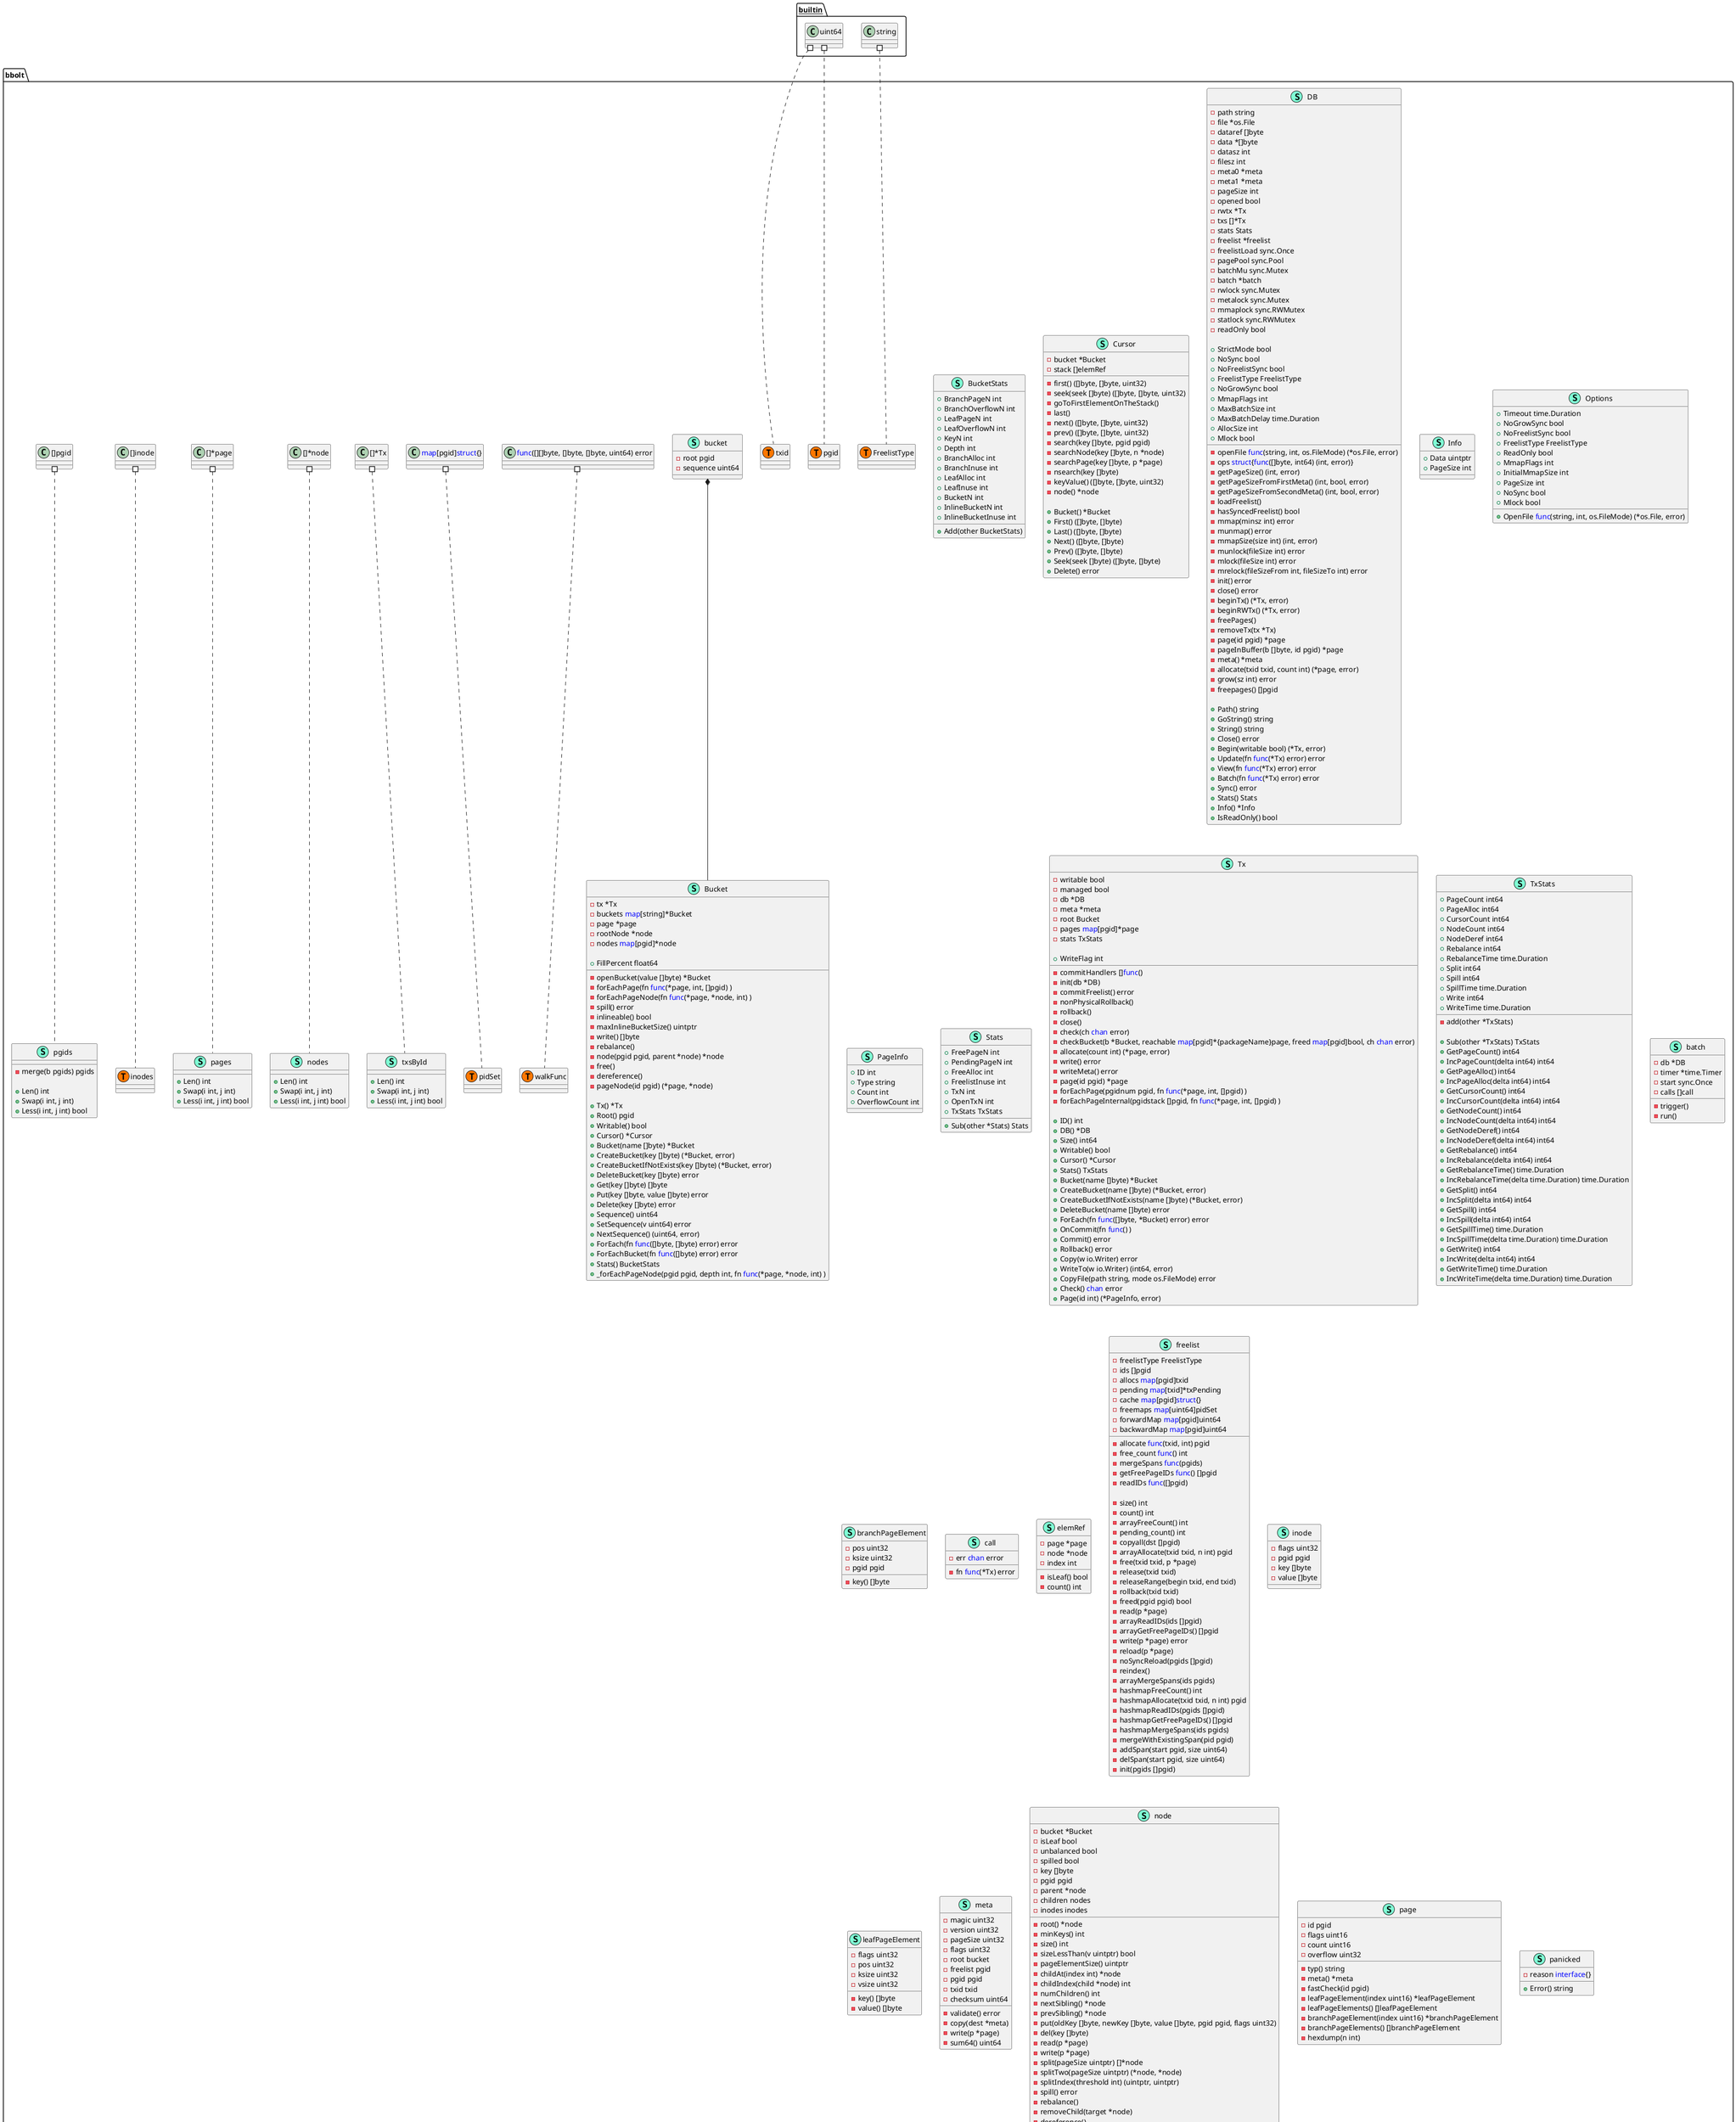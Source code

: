 @startuml
namespace bbolt {
    class Bucket << (S,Aquamarine) >> {
        - tx *Tx
        - buckets <font color=blue>map</font>[string]*Bucket
        - page *page
        - rootNode *node
        - nodes <font color=blue>map</font>[pgid]*node

        + FillPercent float64

        - openBucket(value []byte) *Bucket
        - forEachPage(fn <font color=blue>func</font>(*page, int, []pgid) ) 
        - forEachPageNode(fn <font color=blue>func</font>(*page, *node, int) ) 
        - spill() error
        - inlineable() bool
        - maxInlineBucketSize() uintptr
        - write() []byte
        - rebalance() 
        - node(pgid pgid, parent *node) *node
        - free() 
        - dereference() 
        - pageNode(id pgid) (*page, *node)

        + Tx() *Tx
        + Root() pgid
        + Writable() bool
        + Cursor() *Cursor
        + Bucket(name []byte) *Bucket
        + CreateBucket(key []byte) (*Bucket, error)
        + CreateBucketIfNotExists(key []byte) (*Bucket, error)
        + DeleteBucket(key []byte) error
        + Get(key []byte) []byte
        + Put(key []byte, value []byte) error
        + Delete(key []byte) error
        + Sequence() uint64
        + SetSequence(v uint64) error
        + NextSequence() (uint64, error)
        + ForEach(fn <font color=blue>func</font>([]byte, []byte) error) error
        + ForEachBucket(fn <font color=blue>func</font>([]byte) error) error
        + Stats() BucketStats
        + _forEachPageNode(pgid pgid, depth int, fn <font color=blue>func</font>(*page, *node, int) ) 

    }
    class BucketStats << (S,Aquamarine) >> {
        + BranchPageN int
        + BranchOverflowN int
        + LeafPageN int
        + LeafOverflowN int
        + KeyN int
        + Depth int
        + BranchAlloc int
        + BranchInuse int
        + LeafAlloc int
        + LeafInuse int
        + BucketN int
        + InlineBucketN int
        + InlineBucketInuse int

        + Add(other BucketStats) 

    }
    class Cursor << (S,Aquamarine) >> {
        - bucket *Bucket
        - stack []elemRef

        - first() ([]byte, []byte, uint32)
        - seek(seek []byte) ([]byte, []byte, uint32)
        - goToFirstElementOnTheStack() 
        - last() 
        - next() ([]byte, []byte, uint32)
        - prev() ([]byte, []byte, uint32)
        - search(key []byte, pgid pgid) 
        - searchNode(key []byte, n *node) 
        - searchPage(key []byte, p *page) 
        - nsearch(key []byte) 
        - keyValue() ([]byte, []byte, uint32)
        - node() *node

        + Bucket() *Bucket
        + First() ([]byte, []byte)
        + Last() ([]byte, []byte)
        + Next() ([]byte, []byte)
        + Prev() ([]byte, []byte)
        + Seek(seek []byte) ([]byte, []byte)
        + Delete() error

    }
    class DB << (S,Aquamarine) >> {
        - path string
        - openFile <font color=blue>func</font>(string, int, os.FileMode) (*os.File, error)
        - file *os.File
        - dataref []byte
        - data *[]byte
        - datasz int
        - filesz int
        - meta0 *meta
        - meta1 *meta
        - pageSize int
        - opened bool
        - rwtx *Tx
        - txs []*Tx
        - stats Stats
        - freelist *freelist
        - freelistLoad sync.Once
        - pagePool sync.Pool
        - batchMu sync.Mutex
        - batch *batch
        - rwlock sync.Mutex
        - metalock sync.Mutex
        - mmaplock sync.RWMutex
        - statlock sync.RWMutex
        - ops <font color=blue>struct</font>{<font color=blue>func</font>([]byte, int64) (int, error)}
        - readOnly bool

        + StrictMode bool
        + NoSync bool
        + NoFreelistSync bool
        + FreelistType FreelistType
        + NoGrowSync bool
        + MmapFlags int
        + MaxBatchSize int
        + MaxBatchDelay time.Duration
        + AllocSize int
        + Mlock bool

        - getPageSize() (int, error)
        - getPageSizeFromFirstMeta() (int, bool, error)
        - getPageSizeFromSecondMeta() (int, bool, error)
        - loadFreelist() 
        - hasSyncedFreelist() bool
        - mmap(minsz int) error
        - munmap() error
        - mmapSize(size int) (int, error)
        - munlock(fileSize int) error
        - mlock(fileSize int) error
        - mrelock(fileSizeFrom int, fileSizeTo int) error
        - init() error
        - close() error
        - beginTx() (*Tx, error)
        - beginRWTx() (*Tx, error)
        - freePages() 
        - removeTx(tx *Tx) 
        - page(id pgid) *page
        - pageInBuffer(b []byte, id pgid) *page
        - meta() *meta
        - allocate(txid txid, count int) (*page, error)
        - grow(sz int) error
        - freepages() []pgid

        + Path() string
        + GoString() string
        + String() string
        + Close() error
        + Begin(writable bool) (*Tx, error)
        + Update(fn <font color=blue>func</font>(*Tx) error) error
        + View(fn <font color=blue>func</font>(*Tx) error) error
        + Batch(fn <font color=blue>func</font>(*Tx) error) error
        + Sync() error
        + Stats() Stats
        + Info() *Info
        + IsReadOnly() bool

    }
    class Info << (S,Aquamarine) >> {
        + Data uintptr
        + PageSize int

    }
    class Options << (S,Aquamarine) >> {
        + Timeout time.Duration
        + NoGrowSync bool
        + NoFreelistSync bool
        + FreelistType FreelistType
        + ReadOnly bool
        + MmapFlags int
        + InitialMmapSize int
        + PageSize int
        + NoSync bool
        + OpenFile <font color=blue>func</font>(string, int, os.FileMode) (*os.File, error)
        + Mlock bool

    }
    class PageInfo << (S,Aquamarine) >> {
        + ID int
        + Type string
        + Count int
        + OverflowCount int

    }
    class Stats << (S,Aquamarine) >> {
        + FreePageN int
        + PendingPageN int
        + FreeAlloc int
        + FreelistInuse int
        + TxN int
        + OpenTxN int
        + TxStats TxStats

        + Sub(other *Stats) Stats

    }
    class Tx << (S,Aquamarine) >> {
        - writable bool
        - managed bool
        - db *DB
        - meta *meta
        - root Bucket
        - pages <font color=blue>map</font>[pgid]*page
        - stats TxStats
        - commitHandlers []<font color=blue>func</font>() 

        + WriteFlag int

        - init(db *DB) 
        - commitFreelist() error
        - nonPhysicalRollback() 
        - rollback() 
        - close() 
        - check(ch <font color=blue>chan</font> error) 
        - checkBucket(b *Bucket, reachable <font color=blue>map</font>[pgid]*{packageName}page, freed <font color=blue>map</font>[pgid]bool, ch <font color=blue>chan</font> error) 
        - allocate(count int) (*page, error)
        - write() error
        - writeMeta() error
        - page(id pgid) *page
        - forEachPage(pgidnum pgid, fn <font color=blue>func</font>(*page, int, []pgid) ) 
        - forEachPageInternal(pgidstack []pgid, fn <font color=blue>func</font>(*page, int, []pgid) ) 

        + ID() int
        + DB() *DB
        + Size() int64
        + Writable() bool
        + Cursor() *Cursor
        + Stats() TxStats
        + Bucket(name []byte) *Bucket
        + CreateBucket(name []byte) (*Bucket, error)
        + CreateBucketIfNotExists(name []byte) (*Bucket, error)
        + DeleteBucket(name []byte) error
        + ForEach(fn <font color=blue>func</font>([]byte, *Bucket) error) error
        + OnCommit(fn <font color=blue>func</font>() ) 
        + Commit() error
        + Rollback() error
        + Copy(w io.Writer) error
        + WriteTo(w io.Writer) (int64, error)
        + CopyFile(path string, mode os.FileMode) error
        + Check() <font color=blue>chan</font> error
        + Page(id int) (*PageInfo, error)

    }
    class TxStats << (S,Aquamarine) >> {
        + PageCount int64
        + PageAlloc int64
        + CursorCount int64
        + NodeCount int64
        + NodeDeref int64
        + Rebalance int64
        + RebalanceTime time.Duration
        + Split int64
        + Spill int64
        + SpillTime time.Duration
        + Write int64
        + WriteTime time.Duration

        - add(other *TxStats) 

        + Sub(other *TxStats) TxStats
        + GetPageCount() int64
        + IncPageCount(delta int64) int64
        + GetPageAlloc() int64
        + IncPageAlloc(delta int64) int64
        + GetCursorCount() int64
        + IncCursorCount(delta int64) int64
        + GetNodeCount() int64
        + IncNodeCount(delta int64) int64
        + GetNodeDeref() int64
        + IncNodeDeref(delta int64) int64
        + GetRebalance() int64
        + IncRebalance(delta int64) int64
        + GetRebalanceTime() time.Duration
        + IncRebalanceTime(delta time.Duration) time.Duration
        + GetSplit() int64
        + IncSplit(delta int64) int64
        + GetSpill() int64
        + IncSpill(delta int64) int64
        + GetSpillTime() time.Duration
        + IncSpillTime(delta time.Duration) time.Duration
        + GetWrite() int64
        + IncWrite(delta int64) int64
        + GetWriteTime() time.Duration
        + IncWriteTime(delta time.Duration) time.Duration

    }
    class batch << (S,Aquamarine) >> {
        - db *DB
        - timer *time.Timer
        - start sync.Once
        - calls []call

        - trigger() 
        - run() 

    }
    class bbolt.FreelistType << (T, #FF7700) >>  {
    }
    class bbolt.inodes << (T, #FF7700) >>  {
    }
    class bbolt.nodes << (T, #FF7700) >>  {
    }
    class bbolt.pages << (T, #FF7700) >>  {
    }
    class bbolt.pgid << (T, #FF7700) >>  {
    }
    class bbolt.pgids << (T, #FF7700) >>  {
    }
    class bbolt.pidSet << (T, #FF7700) >>  {
    }
    class bbolt.txid << (T, #FF7700) >>  {
    }
    class bbolt.txsById << (T, #FF7700) >>  {
    }
    class bbolt.walkFunc << (T, #FF7700) >>  {
    }
    class branchPageElement << (S,Aquamarine) >> {
        - pos uint32
        - ksize uint32
        - pgid pgid

        - key() []byte

    }
    class bucket << (S,Aquamarine) >> {
        - root pgid
        - sequence uint64

    }
    class call << (S,Aquamarine) >> {
        - fn <font color=blue>func</font>(*Tx) error
        - err <font color=blue>chan</font> error

    }
    class elemRef << (S,Aquamarine) >> {
        - page *page
        - node *node
        - index int

        - isLeaf() bool
        - count() int

    }
    class freelist << (S,Aquamarine) >> {
        - freelistType FreelistType
        - ids []pgid
        - allocs <font color=blue>map</font>[pgid]txid
        - pending <font color=blue>map</font>[txid]*txPending
        - cache <font color=blue>map</font>[pgid]<font color=blue>struct</font>{}
        - freemaps <font color=blue>map</font>[uint64]pidSet
        - forwardMap <font color=blue>map</font>[pgid]uint64
        - backwardMap <font color=blue>map</font>[pgid]uint64
        - allocate <font color=blue>func</font>(txid, int) pgid
        - free_count <font color=blue>func</font>() int
        - mergeSpans <font color=blue>func</font>(pgids) 
        - getFreePageIDs <font color=blue>func</font>() []pgid
        - readIDs <font color=blue>func</font>([]pgid) 

        - size() int
        - count() int
        - arrayFreeCount() int
        - pending_count() int
        - copyall(dst []pgid) 
        - arrayAllocate(txid txid, n int) pgid
        - free(txid txid, p *page) 
        - release(txid txid) 
        - releaseRange(begin txid, end txid) 
        - rollback(txid txid) 
        - freed(pgid pgid) bool
        - read(p *page) 
        - arrayReadIDs(ids []pgid) 
        - arrayGetFreePageIDs() []pgid
        - write(p *page) error
        - reload(p *page) 
        - noSyncReload(pgids []pgid) 
        - reindex() 
        - arrayMergeSpans(ids pgids) 
        - hashmapFreeCount() int
        - hashmapAllocate(txid txid, n int) pgid
        - hashmapReadIDs(pgids []pgid) 
        - hashmapGetFreePageIDs() []pgid
        - hashmapMergeSpans(ids pgids) 
        - mergeWithExistingSpan(pid pgid) 
        - addSpan(start pgid, size uint64) 
        - delSpan(start pgid, size uint64) 
        - init(pgids []pgid) 

    }
    class inode << (S,Aquamarine) >> {
        - flags uint32
        - pgid pgid
        - key []byte
        - value []byte

    }
    class leafPageElement << (S,Aquamarine) >> {
        - flags uint32
        - pos uint32
        - ksize uint32
        - vsize uint32

        - key() []byte
        - value() []byte

    }
    class meta << (S,Aquamarine) >> {
        - magic uint32
        - version uint32
        - pageSize uint32
        - flags uint32
        - root bucket
        - freelist pgid
        - pgid pgid
        - txid txid
        - checksum uint64

        - validate() error
        - copy(dest *meta) 
        - write(p *page) 
        - sum64() uint64

    }
    class node << (S,Aquamarine) >> {
        - bucket *Bucket
        - isLeaf bool
        - unbalanced bool
        - spilled bool
        - key []byte
        - pgid pgid
        - parent *node
        - children nodes
        - inodes inodes

        - root() *node
        - minKeys() int
        - size() int
        - sizeLessThan(v uintptr) bool
        - pageElementSize() uintptr
        - childAt(index int) *node
        - childIndex(child *node) int
        - numChildren() int
        - nextSibling() *node
        - prevSibling() *node
        - put(oldKey []byte, newKey []byte, value []byte, pgid pgid, flags uint32) 
        - del(key []byte) 
        - read(p *page) 
        - write(p *page) 
        - split(pageSize uintptr) []*node
        - splitTwo(pageSize uintptr) (*node, *node)
        - splitIndex(threshold int) (uintptr, uintptr)
        - spill() error
        - rebalance() 
        - removeChild(target *node) 
        - dereference() 
        - free() 

    }
    class nodes << (S,Aquamarine) >> {
        + Len() int
        + Swap(i int, j int) 
        + Less(i int, j int) bool

    }
    class page << (S,Aquamarine) >> {
        - id pgid
        - flags uint16
        - count uint16
        - overflow uint32

        - typ() string
        - meta() *meta
        - fastCheck(id pgid) 
        - leafPageElement(index uint16) *leafPageElement
        - leafPageElements() []leafPageElement
        - branchPageElement(index uint16) *branchPageElement
        - branchPageElements() []branchPageElement
        - hexdump(n int) 

    }
    class pages << (S,Aquamarine) >> {
        + Len() int
        + Swap(i int, j int) 
        + Less(i int, j int) bool

    }
    class panicked << (S,Aquamarine) >> {
        - reason <font color=blue>interface</font>{}

        + Error() string

    }
    class pgids << (S,Aquamarine) >> {
        - merge(b pgids) pgids

        + Len() int
        + Swap(i int, j int) 
        + Less(i int, j int) bool

    }
    class txPending << (S,Aquamarine) >> {
        - ids []pgid
        - alloctx []txid
        - lastReleaseBegin txid

    }
    class txsById << (S,Aquamarine) >> {
        + Len() int
        + Swap(i int, j int) 
        + Less(i int, j int) bool

    }
}
"bbolt.bucket" *-- "bbolt.Bucket"


"__builtin__.string" #.. "bbolt.FreelistType"
"__builtin__.uint64" #.. "bbolt.pgid"
"__builtin__.uint64" #.. "bbolt.txid"
"bbolt.<font color=blue>func</font>([][]byte, []byte, []byte, uint64) error" #.. "bbolt.walkFunc"
"bbolt.<font color=blue>map</font>[pgid]<font color=blue>struct</font>{}" #.. "bbolt.pidSet"
"bbolt.[]*Tx" #.. "bbolt.txsById"
"bbolt.[]*node" #.. "bbolt.nodes"
"bbolt.[]*page" #.. "bbolt.pages"
"bbolt.[]inode" #.. "bbolt.inodes"
"bbolt.[]pgid" #.. "bbolt.pgids"
@enduml
